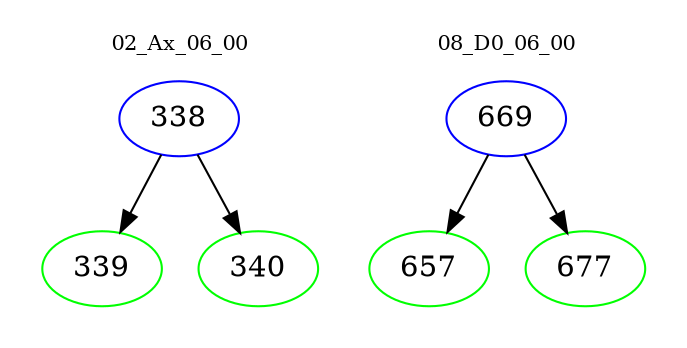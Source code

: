digraph{
subgraph cluster_0 {
color = white
label = "02_Ax_06_00";
fontsize=10;
T0_338 [label="338", color="blue"]
T0_338 -> T0_339 [color="black"]
T0_339 [label="339", color="green"]
T0_338 -> T0_340 [color="black"]
T0_340 [label="340", color="green"]
}
subgraph cluster_1 {
color = white
label = "08_D0_06_00";
fontsize=10;
T1_669 [label="669", color="blue"]
T1_669 -> T1_657 [color="black"]
T1_657 [label="657", color="green"]
T1_669 -> T1_677 [color="black"]
T1_677 [label="677", color="green"]
}
}
